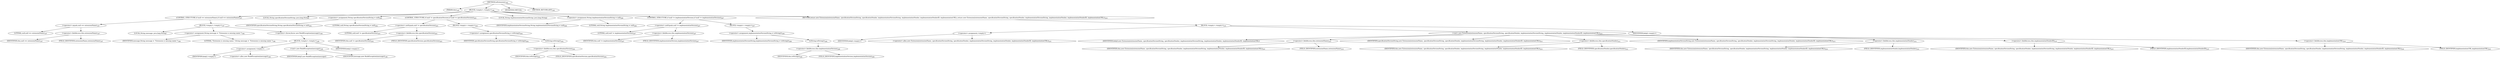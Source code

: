 digraph "toExtension" {  
"299" [label = <(METHOD,toExtension)<SUB>195</SUB>> ]
"300" [label = <(PARAM,this)<SUB>195</SUB>> ]
"301" [label = <(BLOCK,&lt;empty&gt;,&lt;empty&gt;)<SUB>196</SUB>> ]
"302" [label = <(CONTROL_STRUCTURE,if (null == extensionName),if (null == extensionName))<SUB>197</SUB>> ]
"303" [label = <(&lt;operator&gt;.equals,null == extensionName)<SUB>197</SUB>> ]
"304" [label = <(LITERAL,null,null == extensionName)<SUB>197</SUB>> ]
"305" [label = <(&lt;operator&gt;.fieldAccess,this.extensionName)<SUB>197</SUB>> ]
"306" [label = <(IDENTIFIER,this,null == extensionName)<SUB>197</SUB>> ]
"307" [label = <(FIELD_IDENTIFIER,extensionName,extensionName)<SUB>197</SUB>> ]
"308" [label = <(BLOCK,&lt;empty&gt;,&lt;empty&gt;)<SUB>197</SUB>> ]
"309" [label = <(LOCAL,String message: java.lang.String)> ]
"310" [label = <(&lt;operator&gt;.assignment,String message = &quot;Extension is missing name.&quot;)<SUB>198</SUB>> ]
"311" [label = <(IDENTIFIER,message,String message = &quot;Extension is missing name.&quot;)<SUB>198</SUB>> ]
"312" [label = <(LITERAL,&quot;Extension is missing name.&quot;,String message = &quot;Extension is missing name.&quot;)<SUB>198</SUB>> ]
"313" [label = <(&lt;operator&gt;.throw,throw new BuildException(message);)<SUB>199</SUB>> ]
"314" [label = <(BLOCK,&lt;empty&gt;,&lt;empty&gt;)<SUB>199</SUB>> ]
"315" [label = <(&lt;operator&gt;.assignment,&lt;empty&gt;)> ]
"316" [label = <(IDENTIFIER,$obj3,&lt;empty&gt;)> ]
"317" [label = <(&lt;operator&gt;.alloc,new BuildException(message))<SUB>199</SUB>> ]
"318" [label = <(&lt;init&gt;,new BuildException(message))<SUB>199</SUB>> ]
"319" [label = <(IDENTIFIER,$obj3,new BuildException(message))> ]
"320" [label = <(IDENTIFIER,message,new BuildException(message))<SUB>199</SUB>> ]
"321" [label = <(IDENTIFIER,$obj3,&lt;empty&gt;)> ]
"322" [label = <(LOCAL,String specificationVersionString: java.lang.String)> ]
"323" [label = <(&lt;operator&gt;.assignment,String specificationVersionString = null)<SUB>202</SUB>> ]
"324" [label = <(IDENTIFIER,specificationVersionString,String specificationVersionString = null)<SUB>202</SUB>> ]
"325" [label = <(LITERAL,null,String specificationVersionString = null)<SUB>202</SUB>> ]
"326" [label = <(CONTROL_STRUCTURE,if (null != specificationVersion),if (null != specificationVersion))<SUB>203</SUB>> ]
"327" [label = <(&lt;operator&gt;.notEquals,null != specificationVersion)<SUB>203</SUB>> ]
"328" [label = <(LITERAL,null,null != specificationVersion)<SUB>203</SUB>> ]
"329" [label = <(&lt;operator&gt;.fieldAccess,this.specificationVersion)<SUB>203</SUB>> ]
"330" [label = <(IDENTIFIER,this,null != specificationVersion)<SUB>203</SUB>> ]
"331" [label = <(FIELD_IDENTIFIER,specificationVersion,specificationVersion)<SUB>203</SUB>> ]
"332" [label = <(BLOCK,&lt;empty&gt;,&lt;empty&gt;)<SUB>203</SUB>> ]
"333" [label = <(&lt;operator&gt;.assignment,specificationVersionString = toString())<SUB>204</SUB>> ]
"334" [label = <(IDENTIFIER,specificationVersionString,specificationVersionString = toString())<SUB>204</SUB>> ]
"335" [label = <(toString,toString())<SUB>204</SUB>> ]
"336" [label = <(&lt;operator&gt;.fieldAccess,this.specificationVersion)<SUB>204</SUB>> ]
"337" [label = <(IDENTIFIER,this,toString())<SUB>204</SUB>> ]
"338" [label = <(FIELD_IDENTIFIER,specificationVersion,specificationVersion)<SUB>204</SUB>> ]
"339" [label = <(LOCAL,String implementationVersionString: java.lang.String)> ]
"340" [label = <(&lt;operator&gt;.assignment,String implementationVersionString = null)<SUB>206</SUB>> ]
"341" [label = <(IDENTIFIER,implementationVersionString,String implementationVersionString = null)<SUB>206</SUB>> ]
"342" [label = <(LITERAL,null,String implementationVersionString = null)<SUB>206</SUB>> ]
"343" [label = <(CONTROL_STRUCTURE,if (null != implementationVersion),if (null != implementationVersion))<SUB>207</SUB>> ]
"344" [label = <(&lt;operator&gt;.notEquals,null != implementationVersion)<SUB>207</SUB>> ]
"345" [label = <(LITERAL,null,null != implementationVersion)<SUB>207</SUB>> ]
"346" [label = <(&lt;operator&gt;.fieldAccess,this.implementationVersion)<SUB>207</SUB>> ]
"347" [label = <(IDENTIFIER,this,null != implementationVersion)<SUB>207</SUB>> ]
"348" [label = <(FIELD_IDENTIFIER,implementationVersion,implementationVersion)<SUB>207</SUB>> ]
"349" [label = <(BLOCK,&lt;empty&gt;,&lt;empty&gt;)<SUB>207</SUB>> ]
"350" [label = <(&lt;operator&gt;.assignment,implementationVersionString = toString())<SUB>208</SUB>> ]
"351" [label = <(IDENTIFIER,implementationVersionString,implementationVersionString = toString())<SUB>208</SUB>> ]
"352" [label = <(toString,toString())<SUB>208</SUB>> ]
"353" [label = <(&lt;operator&gt;.fieldAccess,this.implementationVersion)<SUB>208</SUB>> ]
"354" [label = <(IDENTIFIER,this,toString())<SUB>208</SUB>> ]
"355" [label = <(FIELD_IDENTIFIER,implementationVersion,implementationVersion)<SUB>208</SUB>> ]
"356" [label = <(RETURN,return new Extension(extensionName, specificationVersionString, specificationVendor, implementationVersionString, implementationVendor, implementationVendorID, implementationURL);,return new Extension(extensionName, specificationVersionString, specificationVendor, implementationVersionString, implementationVendor, implementationVendorID, implementationURL);)<SUB>210</SUB>> ]
"357" [label = <(BLOCK,&lt;empty&gt;,&lt;empty&gt;)<SUB>210</SUB>> ]
"358" [label = <(&lt;operator&gt;.assignment,&lt;empty&gt;)> ]
"359" [label = <(IDENTIFIER,$obj4,&lt;empty&gt;)> ]
"360" [label = <(&lt;operator&gt;.alloc,new Extension(extensionName, specificationVersionString, specificationVendor, implementationVersionString, implementationVendor, implementationVendorID, implementationURL))<SUB>210</SUB>> ]
"361" [label = <(&lt;init&gt;,new Extension(extensionName, specificationVersionString, specificationVendor, implementationVersionString, implementationVendor, implementationVendorID, implementationURL))<SUB>210</SUB>> ]
"362" [label = <(IDENTIFIER,$obj4,new Extension(extensionName, specificationVersionString, specificationVendor, implementationVersionString, implementationVendor, implementationVendorID, implementationURL))> ]
"363" [label = <(&lt;operator&gt;.fieldAccess,this.extensionName)<SUB>210</SUB>> ]
"364" [label = <(IDENTIFIER,this,new Extension(extensionName, specificationVersionString, specificationVendor, implementationVersionString, implementationVendor, implementationVendorID, implementationURL))<SUB>210</SUB>> ]
"365" [label = <(FIELD_IDENTIFIER,extensionName,extensionName)<SUB>210</SUB>> ]
"366" [label = <(IDENTIFIER,specificationVersionString,new Extension(extensionName, specificationVersionString, specificationVendor, implementationVersionString, implementationVendor, implementationVendorID, implementationURL))<SUB>211</SUB>> ]
"367" [label = <(&lt;operator&gt;.fieldAccess,this.specificationVendor)<SUB>212</SUB>> ]
"368" [label = <(IDENTIFIER,this,new Extension(extensionName, specificationVersionString, specificationVendor, implementationVersionString, implementationVendor, implementationVendorID, implementationURL))<SUB>212</SUB>> ]
"369" [label = <(FIELD_IDENTIFIER,specificationVendor,specificationVendor)<SUB>212</SUB>> ]
"370" [label = <(IDENTIFIER,implementationVersionString,new Extension(extensionName, specificationVersionString, specificationVendor, implementationVersionString, implementationVendor, implementationVendorID, implementationURL))<SUB>213</SUB>> ]
"371" [label = <(&lt;operator&gt;.fieldAccess,this.implementationVendor)<SUB>214</SUB>> ]
"372" [label = <(IDENTIFIER,this,new Extension(extensionName, specificationVersionString, specificationVendor, implementationVersionString, implementationVendor, implementationVendorID, implementationURL))<SUB>214</SUB>> ]
"373" [label = <(FIELD_IDENTIFIER,implementationVendor,implementationVendor)<SUB>214</SUB>> ]
"374" [label = <(&lt;operator&gt;.fieldAccess,this.implementationVendorID)<SUB>215</SUB>> ]
"375" [label = <(IDENTIFIER,this,new Extension(extensionName, specificationVersionString, specificationVendor, implementationVersionString, implementationVendor, implementationVendorID, implementationURL))<SUB>215</SUB>> ]
"376" [label = <(FIELD_IDENTIFIER,implementationVendorID,implementationVendorID)<SUB>215</SUB>> ]
"377" [label = <(&lt;operator&gt;.fieldAccess,this.implementationURL)<SUB>216</SUB>> ]
"378" [label = <(IDENTIFIER,this,new Extension(extensionName, specificationVersionString, specificationVendor, implementationVersionString, implementationVendor, implementationVendorID, implementationURL))<SUB>216</SUB>> ]
"379" [label = <(FIELD_IDENTIFIER,implementationURL,implementationURL)<SUB>216</SUB>> ]
"380" [label = <(IDENTIFIER,$obj4,&lt;empty&gt;)> ]
"381" [label = <(MODIFIER,VIRTUAL)> ]
"382" [label = <(METHOD_RETURN,ANY)<SUB>195</SUB>> ]
  "299" -> "300" 
  "299" -> "301" 
  "299" -> "381" 
  "299" -> "382" 
  "301" -> "302" 
  "301" -> "322" 
  "301" -> "323" 
  "301" -> "326" 
  "301" -> "339" 
  "301" -> "340" 
  "301" -> "343" 
  "301" -> "356" 
  "302" -> "303" 
  "302" -> "308" 
  "303" -> "304" 
  "303" -> "305" 
  "305" -> "306" 
  "305" -> "307" 
  "308" -> "309" 
  "308" -> "310" 
  "308" -> "313" 
  "310" -> "311" 
  "310" -> "312" 
  "313" -> "314" 
  "314" -> "315" 
  "314" -> "318" 
  "314" -> "321" 
  "315" -> "316" 
  "315" -> "317" 
  "318" -> "319" 
  "318" -> "320" 
  "323" -> "324" 
  "323" -> "325" 
  "326" -> "327" 
  "326" -> "332" 
  "327" -> "328" 
  "327" -> "329" 
  "329" -> "330" 
  "329" -> "331" 
  "332" -> "333" 
  "333" -> "334" 
  "333" -> "335" 
  "335" -> "336" 
  "336" -> "337" 
  "336" -> "338" 
  "340" -> "341" 
  "340" -> "342" 
  "343" -> "344" 
  "343" -> "349" 
  "344" -> "345" 
  "344" -> "346" 
  "346" -> "347" 
  "346" -> "348" 
  "349" -> "350" 
  "350" -> "351" 
  "350" -> "352" 
  "352" -> "353" 
  "353" -> "354" 
  "353" -> "355" 
  "356" -> "357" 
  "357" -> "358" 
  "357" -> "361" 
  "357" -> "380" 
  "358" -> "359" 
  "358" -> "360" 
  "361" -> "362" 
  "361" -> "363" 
  "361" -> "366" 
  "361" -> "367" 
  "361" -> "370" 
  "361" -> "371" 
  "361" -> "374" 
  "361" -> "377" 
  "363" -> "364" 
  "363" -> "365" 
  "367" -> "368" 
  "367" -> "369" 
  "371" -> "372" 
  "371" -> "373" 
  "374" -> "375" 
  "374" -> "376" 
  "377" -> "378" 
  "377" -> "379" 
}
